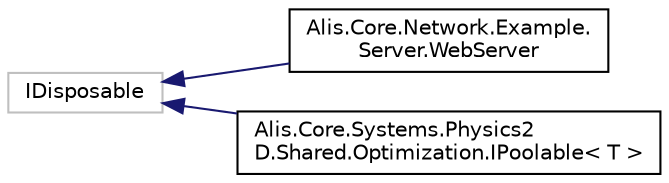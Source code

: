 digraph "Graphical Class Hierarchy"
{
 // LATEX_PDF_SIZE
  edge [fontname="Helvetica",fontsize="10",labelfontname="Helvetica",labelfontsize="10"];
  node [fontname="Helvetica",fontsize="10",shape=record];
  rankdir="LR";
  Node392 [label="IDisposable",height=0.2,width=0.4,color="grey75", fillcolor="white", style="filled",tooltip=" "];
  Node392 -> Node0 [dir="back",color="midnightblue",fontsize="10",style="solid",fontname="Helvetica"];
  Node0 [label="Alis.Core.Network.Example.\lServer.WebServer",height=0.2,width=0.4,color="black", fillcolor="white", style="filled",URL="$class_alis_1_1_core_1_1_network_1_1_example_1_1_server_1_1_web_server.html",tooltip="The web server class"];
  Node392 -> Node394 [dir="back",color="midnightblue",fontsize="10",style="solid",fontname="Helvetica"];
  Node394 [label="Alis.Core.Systems.Physics2\lD.Shared.Optimization.IPoolable\< T \>",height=0.2,width=0.4,color="black", fillcolor="white", style="filled",URL="$interface_alis_1_1_core_1_1_systems_1_1_physics2_d_1_1_shared_1_1_optimization_1_1_i_poolable.html",tooltip="The poolable interface"];
}
